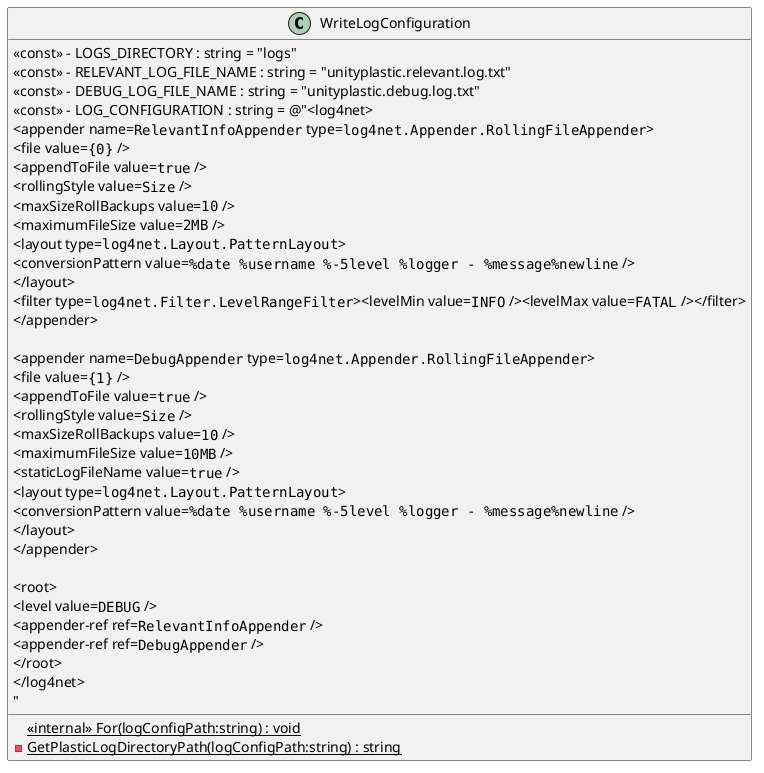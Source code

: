 @startuml
class WriteLogConfiguration {
    <<internal>> {static} For(logConfigPath:string) : void
    {static} - GetPlasticLogDirectoryPath(logConfigPath:string) : string
    <<const>> - LOGS_DIRECTORY : string = "logs"
    <<const>> - RELEVANT_LOG_FILE_NAME : string = "unityplastic.relevant.log.txt"
    <<const>> - DEBUG_LOG_FILE_NAME : string = "unityplastic.debug.log.txt"
    <<const>> - LOG_CONFIGURATION : string = @"<log4net>
  <appender name=""RelevantInfoAppender"" type=""log4net.Appender.RollingFileAppender"">
    <file value=""{0&#125;"" />
    <appendToFile value=""true"" />
    <rollingStyle value=""Size"" />
    <maxSizeRollBackups value=""10"" />
    <maximumFileSize value=""2MB"" />
    <layout type=""log4net.Layout.PatternLayout"">
      <conversionPattern value=""%date %username %-5level %logger - %message%newline"" />
    </layout>
    <filter type=""log4net.Filter.LevelRangeFilter""><levelMin value=""INFO"" /><levelMax value=""FATAL"" /></filter>
  </appender>

  <appender name=""DebugAppender"" type=""log4net.Appender.RollingFileAppender"">
    <file value=""{1&#125;"" />
    <appendToFile value=""true"" />
    <rollingStyle value=""Size"" />
    <maxSizeRollBackups value=""10"" />
    <maximumFileSize value=""10MB"" />
    <staticLogFileName value=""true"" />
    <layout type=""log4net.Layout.PatternLayout"">
      <conversionPattern value=""%date %username %-5level %logger - %message%newline"" />
    </layout>
  </appender>

  <root>
    <level value=""DEBUG"" />
    <appender-ref ref=""RelevantInfoAppender"" />
    <appender-ref ref=""DebugAppender"" />
  </root>
</log4net>
"
}
@enduml
